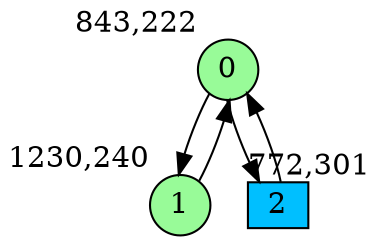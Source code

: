 digraph G {
graph [bgcolor=white]
node [shape=circle, style = filled, fillcolor=white,fixedsize=true, width=0.4, height=0.3 ]
0[xlabel="843,222", pos = "1.10938,1.23438!", fillcolor=palegreen ];
1[xlabel="1230,240", pos = "7.15625,0.953125!", fillcolor=palegreen ];
2[xlabel="772,301", pos = "0,0!", fillcolor=deepskyblue, shape=box ];
0->1 ;
0->2 ;
1->0 ;
2->0 ;
}
